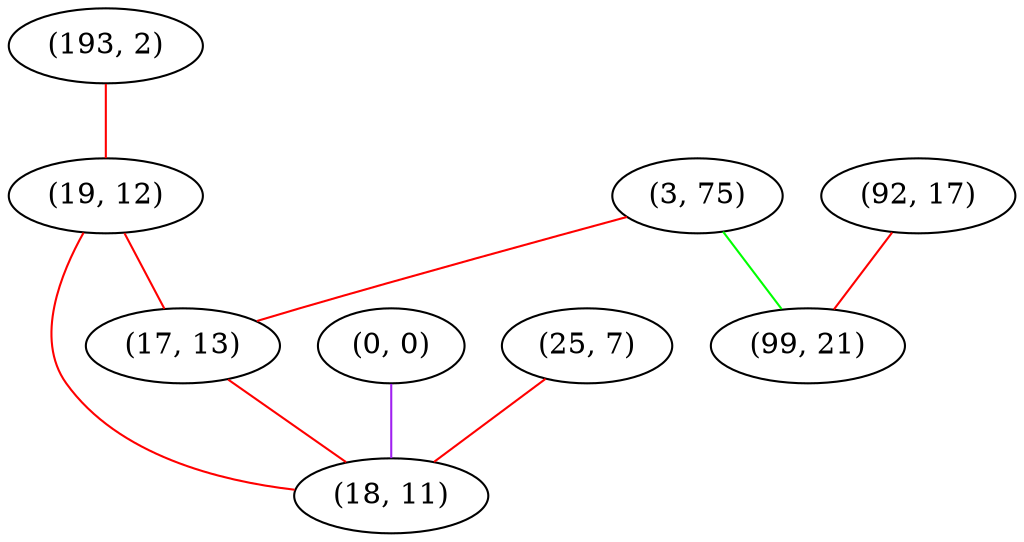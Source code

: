 graph "" {
"(193, 2)";
"(0, 0)";
"(92, 17)";
"(3, 75)";
"(99, 21)";
"(19, 12)";
"(17, 13)";
"(25, 7)";
"(18, 11)";
"(193, 2)" -- "(19, 12)"  [color=red, key=0, weight=1];
"(0, 0)" -- "(18, 11)"  [color=purple, key=0, weight=4];
"(92, 17)" -- "(99, 21)"  [color=red, key=0, weight=1];
"(3, 75)" -- "(17, 13)"  [color=red, key=0, weight=1];
"(3, 75)" -- "(99, 21)"  [color=green, key=0, weight=2];
"(19, 12)" -- "(17, 13)"  [color=red, key=0, weight=1];
"(19, 12)" -- "(18, 11)"  [color=red, key=0, weight=1];
"(17, 13)" -- "(18, 11)"  [color=red, key=0, weight=1];
"(25, 7)" -- "(18, 11)"  [color=red, key=0, weight=1];
}
